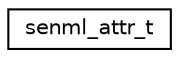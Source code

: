 digraph "Graphical Class Hierarchy"
{
 // LATEX_PDF_SIZE
  edge [fontname="Helvetica",fontsize="10",labelfontname="Helvetica",labelfontsize="10"];
  node [fontname="Helvetica",fontsize="10",shape=record];
  rankdir="LR";
  Node0 [label="senml_attr_t",height=0.2,width=0.4,color="black", fillcolor="white", style="filled",URL="$structsenml__attr__t.html",tooltip="SenML common record attributes."];
}
